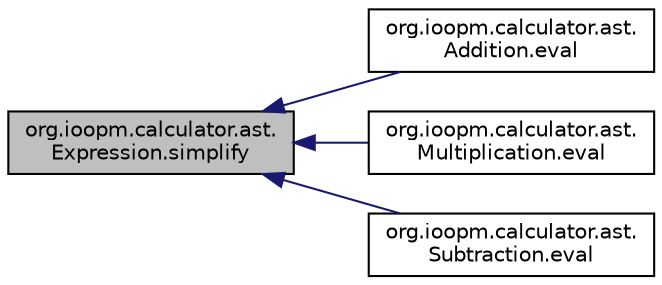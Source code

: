 digraph "org.ioopm.calculator.ast.SymbolicExpression.simplify"
{
  edge [fontname="Helvetica",fontsize="10",labelfontname="Helvetica",labelfontsize="10"];
  node [fontname="Helvetica",fontsize="10",shape=record];
  rankdir="LR";
  Node50 [label="org.ioopm.calculator.ast.\lExpression.simplify",height=0.2,width=0.4,color="black", fillcolor="grey75", style="filled", fontcolor="black"];
  Node50 -> Node51 [dir="back",color="midnightblue",fontsize="10",style="solid",fontname="Helvetica"];
  Node51 [label="org.ioopm.calculator.ast.\lAddition.eval",height=0.2,width=0.4,color="black", fillcolor="white", style="filled",URL="$classorg_1_1ioopm_1_1calculator_1_1ast_1_1_addition.html#a8650f05d33838d93040a8bfba2d50983"];
  Node50 -> Node52 [dir="back",color="midnightblue",fontsize="10",style="solid",fontname="Helvetica"];
  Node52 [label="org.ioopm.calculator.ast.\lMultiplication.eval",height=0.2,width=0.4,color="black", fillcolor="white", style="filled",URL="$classorg_1_1ioopm_1_1calculator_1_1ast_1_1_multiplication.html#af5823230fd22a3ab6a8c6b6e96b859ea"];
  Node50 -> Node53 [dir="back",color="midnightblue",fontsize="10",style="solid",fontname="Helvetica"];
  Node53 [label="org.ioopm.calculator.ast.\lSubtraction.eval",height=0.2,width=0.4,color="black", fillcolor="white", style="filled",URL="$classorg_1_1ioopm_1_1calculator_1_1ast_1_1_subtraction.html#a5f71f831d802df6cf51d799193dc7533"];
}
